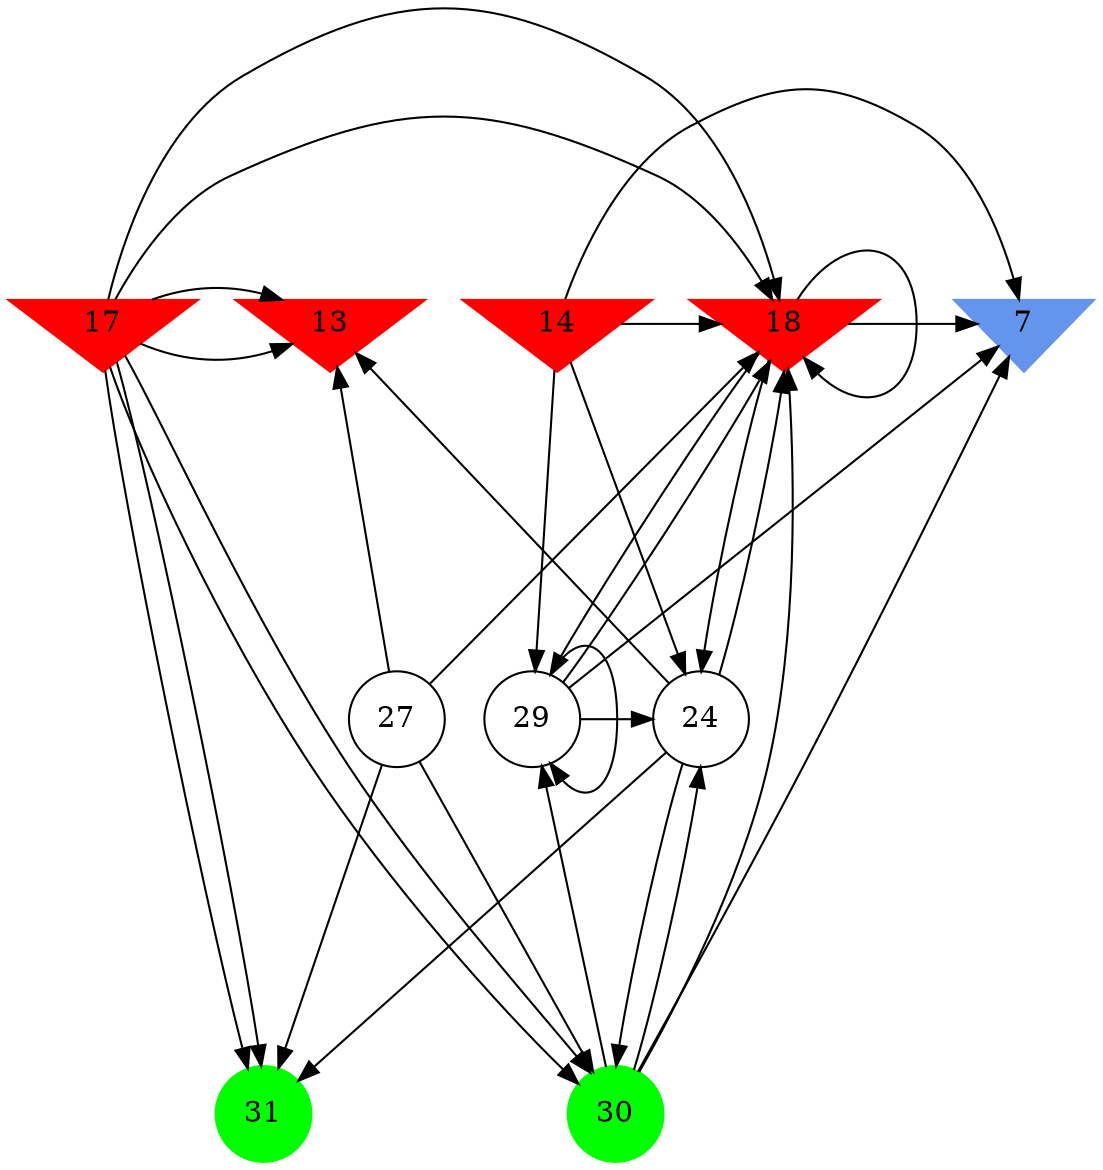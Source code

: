 digraph brain {
	ranksep=2.0;
	7 [shape=invtriangle,style=filled,color=cornflowerblue];
	13 [shape=invtriangle,style=filled,color=red];
	14 [shape=invtriangle,style=filled,color=red];
	17 [shape=invtriangle,style=filled,color=red];
	18 [shape=invtriangle,style=filled,color=red];
	24 [shape=circle,color=black];
	27 [shape=circle,color=black];
	29 [shape=circle,color=black];
	30 [shape=circle,style=filled,color=green];
	31 [shape=circle,style=filled,color=green];
	18	->	24;
	18	->	7;
	18	->	18;
	18	->	29;
	29	->	24;
	29	->	7;
	29	->	18;
	29	->	29;
	30	->	24;
	30	->	7;
	30	->	18;
	30	->	29;
	14	->	24;
	14	->	7;
	14	->	18;
	14	->	29;
	27	->	30;
	27	->	31;
	27	->	18;
	27	->	13;
	24	->	30;
	24	->	31;
	24	->	18;
	24	->	13;
	17	->	30;
	17	->	31;
	17	->	18;
	17	->	13;
	17	->	30;
	17	->	31;
	17	->	18;
	17	->	13;
	{ rank=same; 7; 13; 14; 17; 18; }
	{ rank=same; 24; 27; 29; }
	{ rank=same; 30; 31; }
}
